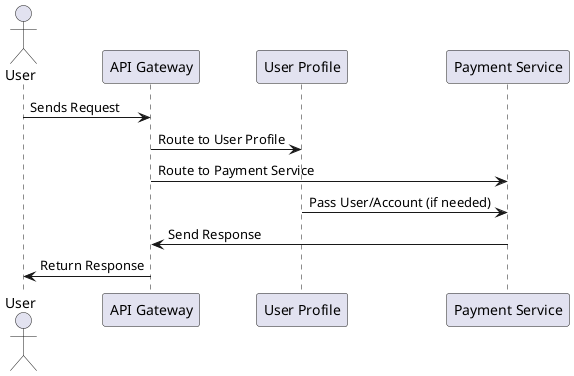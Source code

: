 @startuml
actor User

participant "API Gateway" as SG
participant "User Profile" as UPS
participant "Payment Service" as PS

User -> SG : Sends Request
SG -> UPS : Route to User Profile
SG -> PS : Route to Payment Service
UPS -> PS : Pass User/Account (if needed)
PS -> SG : Send Response
SG -> User : Return Response

@enduml
